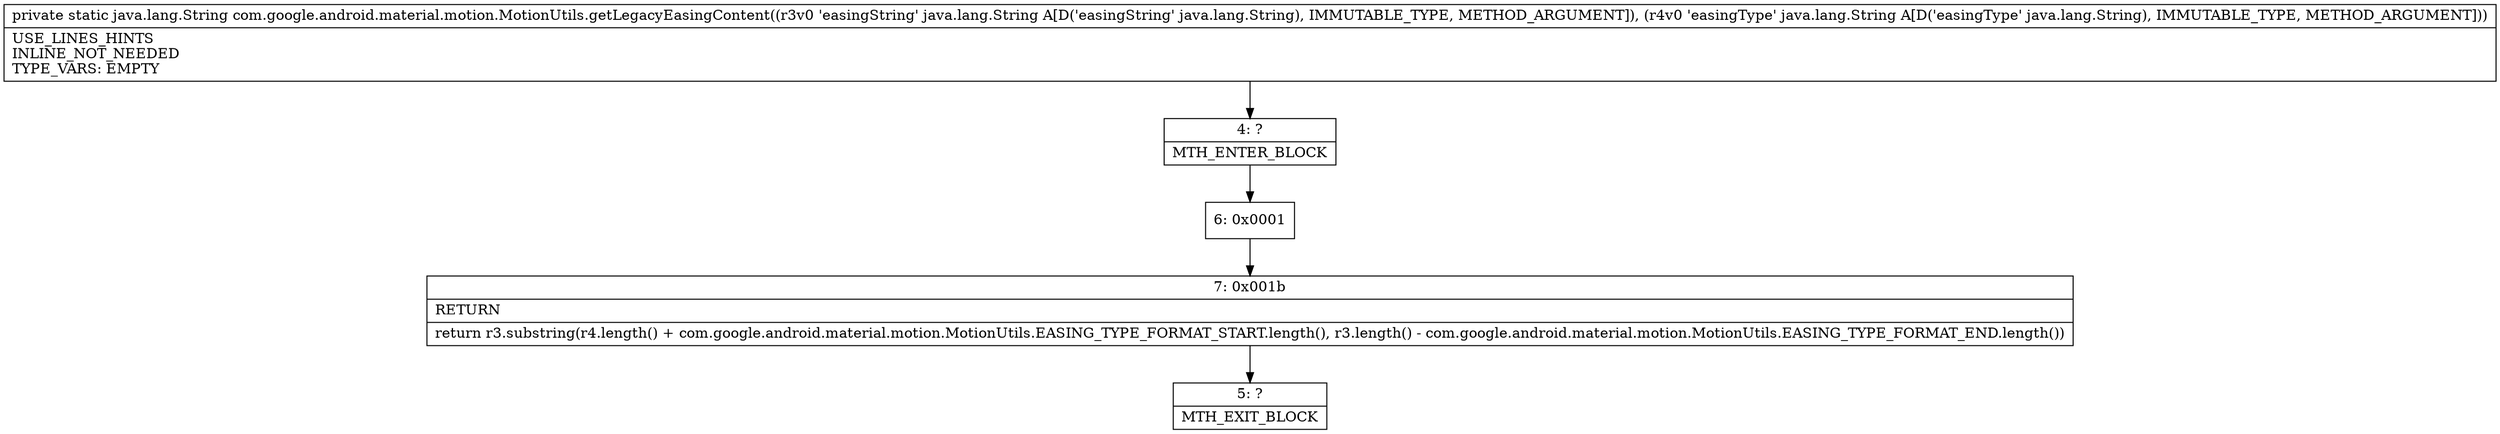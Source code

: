digraph "CFG forcom.google.android.material.motion.MotionUtils.getLegacyEasingContent(Ljava\/lang\/String;Ljava\/lang\/String;)Ljava\/lang\/String;" {
Node_4 [shape=record,label="{4\:\ ?|MTH_ENTER_BLOCK\l}"];
Node_6 [shape=record,label="{6\:\ 0x0001}"];
Node_7 [shape=record,label="{7\:\ 0x001b|RETURN\l|return r3.substring(r4.length() + com.google.android.material.motion.MotionUtils.EASING_TYPE_FORMAT_START.length(), r3.length() \- com.google.android.material.motion.MotionUtils.EASING_TYPE_FORMAT_END.length())\l}"];
Node_5 [shape=record,label="{5\:\ ?|MTH_EXIT_BLOCK\l}"];
MethodNode[shape=record,label="{private static java.lang.String com.google.android.material.motion.MotionUtils.getLegacyEasingContent((r3v0 'easingString' java.lang.String A[D('easingString' java.lang.String), IMMUTABLE_TYPE, METHOD_ARGUMENT]), (r4v0 'easingType' java.lang.String A[D('easingType' java.lang.String), IMMUTABLE_TYPE, METHOD_ARGUMENT]))  | USE_LINES_HINTS\lINLINE_NOT_NEEDED\lTYPE_VARS: EMPTY\l}"];
MethodNode -> Node_4;Node_4 -> Node_6;
Node_6 -> Node_7;
Node_7 -> Node_5;
}

